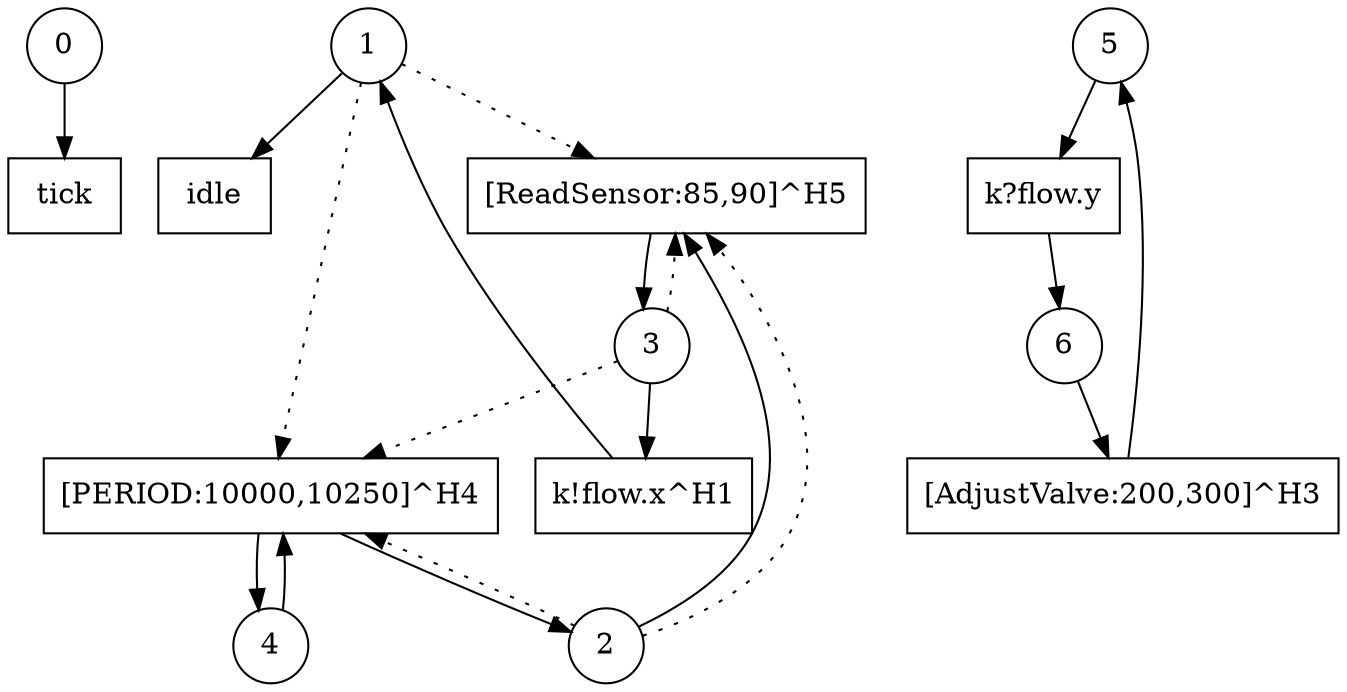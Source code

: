 digraph Net {
node [shape = circle]
"0"; "1"; "2"; "3"; "4"; "5"; "6"
node [shape = box]
T0 [label = "tick"];
T1 [label = "idle"];
T2 [label = "[ReadSensor:85,90]^H5"];
T3 [label = "k!flow.x^H1"];
T4 [label = "[PERIOD:10000,10250]^H4"];
T5 [label = "k?flow.y"];
T6 [label = "[AdjustValve:200,300]^H3"]
"0" -> T0 [style = solid];

"1" -> T1 [style = solid];

"2" -> T2 [style = solid];

edge [style = dotted];
"1" -> T2;
"2" -> T2;
"3" -> T2;

edge [style = solid];
T2 -> "3"

"3" -> T3 [style = solid];

edge [style = solid];
T3 -> "1"

"4" -> T4 [style = solid];

edge [style = dotted];
"1" -> T4;
"2" -> T4;
"3" -> T4;

edge [style = solid];
T4 -> "2"
T4 -> "4"

"5" -> T5 [style = solid];

edge [style = solid];
T5 -> "6"

"6" -> T6 [style = solid];

edge [style = solid];
T6 -> "5"

}